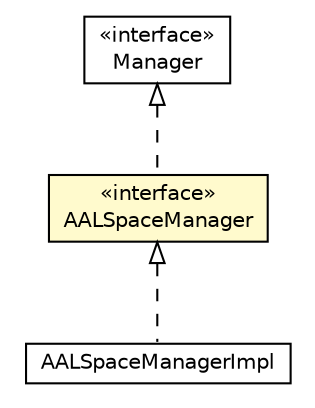 #!/usr/local/bin/dot
#
# Class diagram 
# Generated by UMLGraph version R5_6-24-gf6e263 (http://www.umlgraph.org/)
#

digraph G {
	edge [fontname="Helvetica",fontsize=10,labelfontname="Helvetica",labelfontsize=10];
	node [fontname="Helvetica",fontsize=10,shape=plaintext];
	nodesep=0.25;
	ranksep=0.5;
	// org.universAAL.middleware.managers.api.AALSpaceManager
	c1541519 [label=<<table title="org.universAAL.middleware.managers.api.AALSpaceManager" border="0" cellborder="1" cellspacing="0" cellpadding="2" port="p" bgcolor="lemonChiffon" href="./AALSpaceManager.html">
		<tr><td><table border="0" cellspacing="0" cellpadding="1">
<tr><td align="center" balign="center"> &#171;interface&#187; </td></tr>
<tr><td align="center" balign="center"> AALSpaceManager </td></tr>
		</table></td></tr>
		</table>>, URL="./AALSpaceManager.html", fontname="Helvetica", fontcolor="black", fontsize=10.0];
	// org.universAAL.middleware.managers.api.Manager
	c1541525 [label=<<table title="org.universAAL.middleware.managers.api.Manager" border="0" cellborder="1" cellspacing="0" cellpadding="2" port="p" href="./Manager.html">
		<tr><td><table border="0" cellspacing="0" cellpadding="1">
<tr><td align="center" balign="center"> &#171;interface&#187; </td></tr>
<tr><td align="center" balign="center"> Manager </td></tr>
		</table></td></tr>
		</table>>, URL="./Manager.html", fontname="Helvetica", fontcolor="black", fontsize=10.0];
	// org.universAAL.middleware.managers.aalspace.AALSpaceManagerImpl
	c1542488 [label=<<table title="org.universAAL.middleware.managers.aalspace.AALSpaceManagerImpl" border="0" cellborder="1" cellspacing="0" cellpadding="2" port="p" href="../aalspace/AALSpaceManagerImpl.html">
		<tr><td><table border="0" cellspacing="0" cellpadding="1">
<tr><td align="center" balign="center"> AALSpaceManagerImpl </td></tr>
		</table></td></tr>
		</table>>, URL="../aalspace/AALSpaceManagerImpl.html", fontname="Helvetica", fontcolor="black", fontsize=10.0];
	//org.universAAL.middleware.managers.api.AALSpaceManager implements org.universAAL.middleware.managers.api.Manager
	c1541525:p -> c1541519:p [dir=back,arrowtail=empty,style=dashed];
	//org.universAAL.middleware.managers.aalspace.AALSpaceManagerImpl implements org.universAAL.middleware.managers.api.AALSpaceManager
	c1541519:p -> c1542488:p [dir=back,arrowtail=empty,style=dashed];
}

